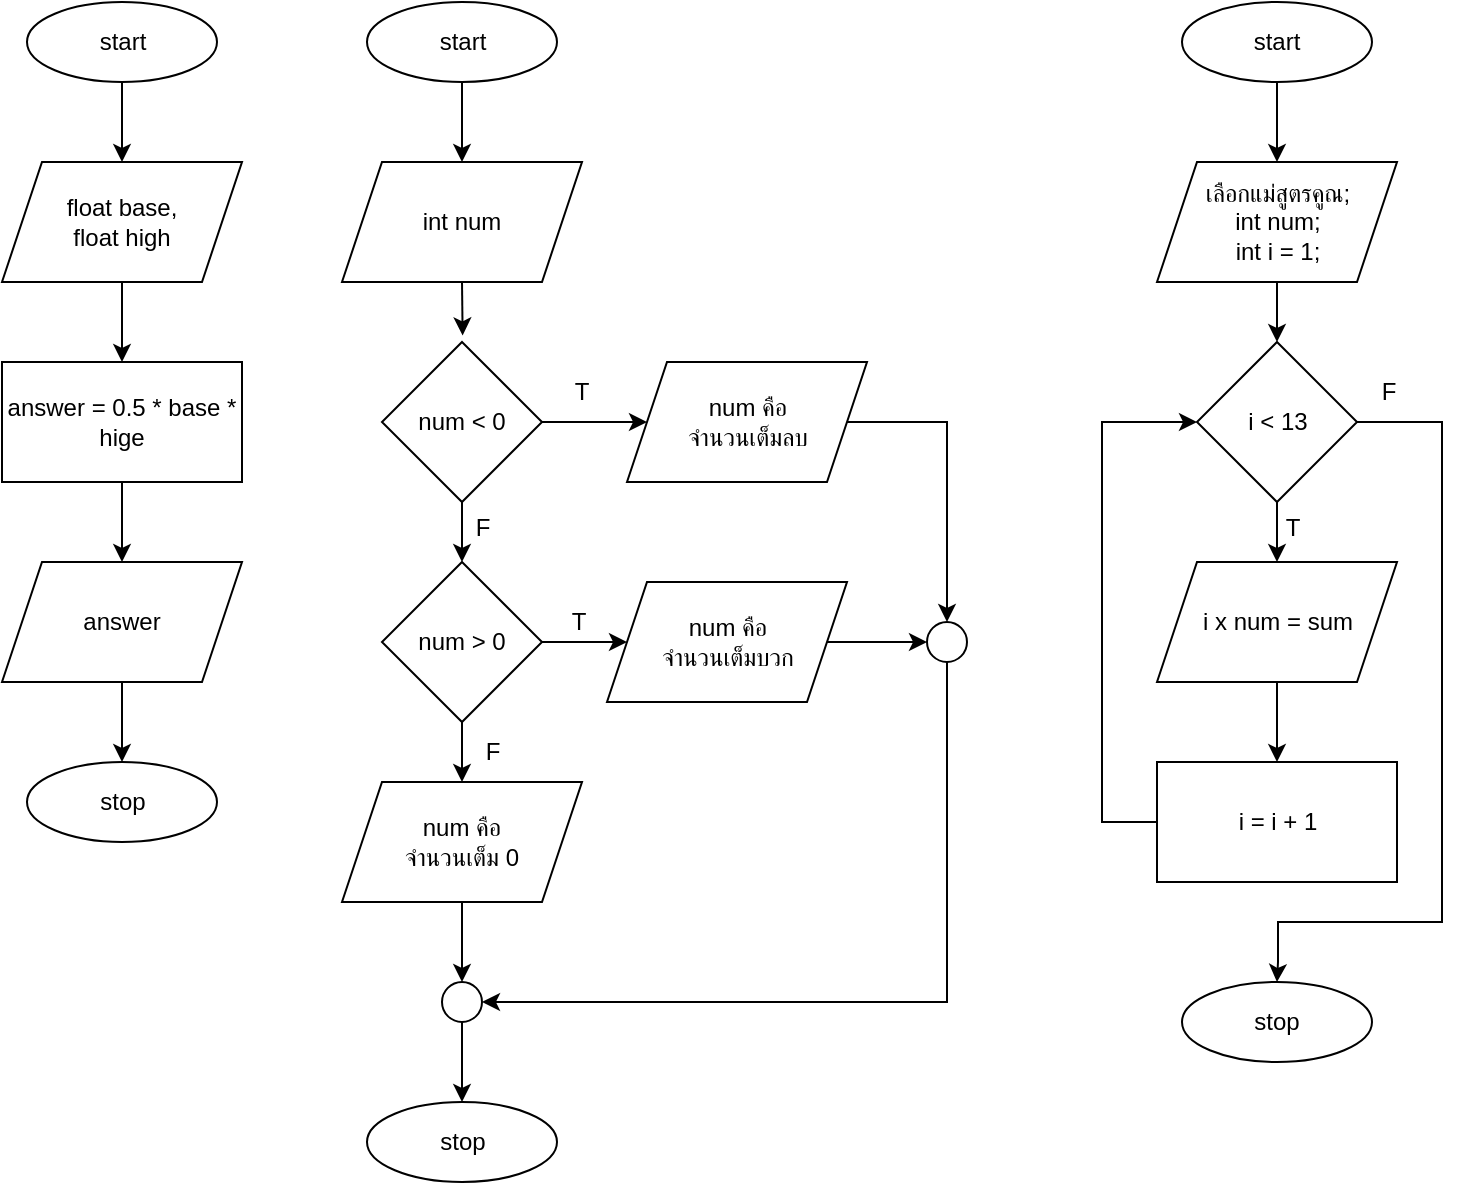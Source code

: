 <mxfile version="22.1.0" type="device">
  <diagram name="หน้า-1" id="H05NsMfcBd1ViYCFaY3M">
    <mxGraphModel dx="988" dy="357" grid="1" gridSize="10" guides="1" tooltips="1" connect="1" arrows="1" fold="1" page="1" pageScale="1" pageWidth="827" pageHeight="1169" math="0" shadow="0">
      <root>
        <mxCell id="0" />
        <mxCell id="1" parent="0" />
        <mxCell id="blQpZIdYp0eUsNj5F8m2-4" style="edgeStyle=orthogonalEdgeStyle;rounded=0;orthogonalLoop=1;jettySize=auto;html=1;exitX=0.5;exitY=1;exitDx=0;exitDy=0;entryX=0.5;entryY=0;entryDx=0;entryDy=0;" edge="1" parent="1" source="blQpZIdYp0eUsNj5F8m2-1" target="blQpZIdYp0eUsNj5F8m2-2">
          <mxGeometry relative="1" as="geometry" />
        </mxCell>
        <mxCell id="blQpZIdYp0eUsNj5F8m2-1" value="start" style="ellipse;whiteSpace=wrap;html=1;" vertex="1" parent="1">
          <mxGeometry x="62.5" y="30" width="95" height="40" as="geometry" />
        </mxCell>
        <mxCell id="blQpZIdYp0eUsNj5F8m2-5" style="edgeStyle=orthogonalEdgeStyle;rounded=0;orthogonalLoop=1;jettySize=auto;html=1;exitX=0.5;exitY=1;exitDx=0;exitDy=0;entryX=0.5;entryY=0;entryDx=0;entryDy=0;" edge="1" parent="1" source="blQpZIdYp0eUsNj5F8m2-2" target="blQpZIdYp0eUsNj5F8m2-3">
          <mxGeometry relative="1" as="geometry" />
        </mxCell>
        <mxCell id="blQpZIdYp0eUsNj5F8m2-2" value="float base,&lt;br&gt;float high" style="shape=parallelogram;perimeter=parallelogramPerimeter;whiteSpace=wrap;html=1;fixedSize=1;" vertex="1" parent="1">
          <mxGeometry x="50" y="110" width="120" height="60" as="geometry" />
        </mxCell>
        <mxCell id="blQpZIdYp0eUsNj5F8m2-7" style="edgeStyle=orthogonalEdgeStyle;rounded=0;orthogonalLoop=1;jettySize=auto;html=1;exitX=0.5;exitY=1;exitDx=0;exitDy=0;entryX=0.5;entryY=0;entryDx=0;entryDy=0;" edge="1" parent="1" source="blQpZIdYp0eUsNj5F8m2-3" target="blQpZIdYp0eUsNj5F8m2-6">
          <mxGeometry relative="1" as="geometry" />
        </mxCell>
        <mxCell id="blQpZIdYp0eUsNj5F8m2-3" value="answer = 0.5 * base * hige" style="rounded=0;whiteSpace=wrap;html=1;" vertex="1" parent="1">
          <mxGeometry x="50" y="210" width="120" height="60" as="geometry" />
        </mxCell>
        <mxCell id="blQpZIdYp0eUsNj5F8m2-10" style="edgeStyle=orthogonalEdgeStyle;rounded=0;orthogonalLoop=1;jettySize=auto;html=1;exitX=0.5;exitY=1;exitDx=0;exitDy=0;entryX=0.5;entryY=0;entryDx=0;entryDy=0;" edge="1" parent="1" source="blQpZIdYp0eUsNj5F8m2-6" target="blQpZIdYp0eUsNj5F8m2-9">
          <mxGeometry relative="1" as="geometry" />
        </mxCell>
        <mxCell id="blQpZIdYp0eUsNj5F8m2-6" value="answer" style="shape=parallelogram;perimeter=parallelogramPerimeter;whiteSpace=wrap;html=1;fixedSize=1;" vertex="1" parent="1">
          <mxGeometry x="50" y="310" width="120" height="60" as="geometry" />
        </mxCell>
        <mxCell id="blQpZIdYp0eUsNj5F8m2-9" value="stop" style="ellipse;whiteSpace=wrap;html=1;" vertex="1" parent="1">
          <mxGeometry x="62.5" y="410" width="95" height="40" as="geometry" />
        </mxCell>
        <mxCell id="blQpZIdYp0eUsNj5F8m2-21" style="edgeStyle=orthogonalEdgeStyle;rounded=0;orthogonalLoop=1;jettySize=auto;html=1;exitX=0.5;exitY=1;exitDx=0;exitDy=0;entryX=0.5;entryY=0;entryDx=0;entryDy=0;" edge="1" parent="1" source="blQpZIdYp0eUsNj5F8m2-11" target="blQpZIdYp0eUsNj5F8m2-12">
          <mxGeometry relative="1" as="geometry" />
        </mxCell>
        <mxCell id="blQpZIdYp0eUsNj5F8m2-11" value="start" style="ellipse;whiteSpace=wrap;html=1;" vertex="1" parent="1">
          <mxGeometry x="232.5" y="30" width="95" height="40" as="geometry" />
        </mxCell>
        <mxCell id="blQpZIdYp0eUsNj5F8m2-12" value="int num" style="shape=parallelogram;perimeter=parallelogramPerimeter;whiteSpace=wrap;html=1;fixedSize=1;" vertex="1" parent="1">
          <mxGeometry x="220" y="110" width="120" height="60" as="geometry" />
        </mxCell>
        <mxCell id="blQpZIdYp0eUsNj5F8m2-23" style="edgeStyle=orthogonalEdgeStyle;rounded=0;orthogonalLoop=1;jettySize=auto;html=1;exitX=0.5;exitY=1;exitDx=0;exitDy=0;entryX=0.5;entryY=0;entryDx=0;entryDy=0;" edge="1" parent="1" source="blQpZIdYp0eUsNj5F8m2-13" target="blQpZIdYp0eUsNj5F8m2-14">
          <mxGeometry relative="1" as="geometry" />
        </mxCell>
        <mxCell id="blQpZIdYp0eUsNj5F8m2-33" style="edgeStyle=orthogonalEdgeStyle;rounded=0;orthogonalLoop=1;jettySize=auto;html=1;exitX=1;exitY=0.5;exitDx=0;exitDy=0;entryX=0;entryY=0.5;entryDx=0;entryDy=0;" edge="1" parent="1" source="blQpZIdYp0eUsNj5F8m2-13" target="blQpZIdYp0eUsNj5F8m2-18">
          <mxGeometry relative="1" as="geometry" />
        </mxCell>
        <mxCell id="blQpZIdYp0eUsNj5F8m2-13" value="num &amp;lt; 0" style="rhombus;whiteSpace=wrap;html=1;" vertex="1" parent="1">
          <mxGeometry x="240" y="200" width="80" height="80" as="geometry" />
        </mxCell>
        <mxCell id="blQpZIdYp0eUsNj5F8m2-24" style="edgeStyle=orthogonalEdgeStyle;rounded=0;orthogonalLoop=1;jettySize=auto;html=1;exitX=0.5;exitY=1;exitDx=0;exitDy=0;entryX=0.5;entryY=0;entryDx=0;entryDy=0;" edge="1" parent="1" source="blQpZIdYp0eUsNj5F8m2-14">
          <mxGeometry relative="1" as="geometry">
            <mxPoint x="280" y="420" as="targetPoint" />
          </mxGeometry>
        </mxCell>
        <mxCell id="blQpZIdYp0eUsNj5F8m2-32" style="edgeStyle=orthogonalEdgeStyle;rounded=0;orthogonalLoop=1;jettySize=auto;html=1;exitX=1;exitY=0.5;exitDx=0;exitDy=0;entryX=0;entryY=0.5;entryDx=0;entryDy=0;" edge="1" parent="1" source="blQpZIdYp0eUsNj5F8m2-14" target="blQpZIdYp0eUsNj5F8m2-19">
          <mxGeometry relative="1" as="geometry" />
        </mxCell>
        <mxCell id="blQpZIdYp0eUsNj5F8m2-14" value="num &amp;gt; 0" style="rhombus;whiteSpace=wrap;html=1;" vertex="1" parent="1">
          <mxGeometry x="240" y="310" width="80" height="80" as="geometry" />
        </mxCell>
        <mxCell id="blQpZIdYp0eUsNj5F8m2-27" style="edgeStyle=orthogonalEdgeStyle;rounded=0;orthogonalLoop=1;jettySize=auto;html=1;exitX=0.5;exitY=1;exitDx=0;exitDy=0;entryX=0.5;entryY=0;entryDx=0;entryDy=0;" edge="1" parent="1" source="blQpZIdYp0eUsNj5F8m2-16" target="blQpZIdYp0eUsNj5F8m2-17">
          <mxGeometry relative="1" as="geometry" />
        </mxCell>
        <mxCell id="blQpZIdYp0eUsNj5F8m2-16" value="" style="ellipse;whiteSpace=wrap;html=1;aspect=fixed;" vertex="1" parent="1">
          <mxGeometry x="270" y="520" width="20" height="20" as="geometry" />
        </mxCell>
        <mxCell id="blQpZIdYp0eUsNj5F8m2-17" value="stop" style="ellipse;whiteSpace=wrap;html=1;" vertex="1" parent="1">
          <mxGeometry x="232.5" y="580" width="95" height="40" as="geometry" />
        </mxCell>
        <mxCell id="blQpZIdYp0eUsNj5F8m2-30" style="edgeStyle=orthogonalEdgeStyle;rounded=0;orthogonalLoop=1;jettySize=auto;html=1;exitX=1;exitY=0.5;exitDx=0;exitDy=0;entryX=0.5;entryY=0;entryDx=0;entryDy=0;" edge="1" parent="1" source="blQpZIdYp0eUsNj5F8m2-18" target="blQpZIdYp0eUsNj5F8m2-29">
          <mxGeometry relative="1" as="geometry" />
        </mxCell>
        <mxCell id="blQpZIdYp0eUsNj5F8m2-18" value="num คือ &lt;br&gt;จำนวนเต็มลบ" style="shape=parallelogram;perimeter=parallelogramPerimeter;whiteSpace=wrap;html=1;fixedSize=1;" vertex="1" parent="1">
          <mxGeometry x="362.5" y="210" width="120" height="60" as="geometry" />
        </mxCell>
        <mxCell id="blQpZIdYp0eUsNj5F8m2-31" style="edgeStyle=orthogonalEdgeStyle;rounded=0;orthogonalLoop=1;jettySize=auto;html=1;exitX=1;exitY=0.5;exitDx=0;exitDy=0;entryX=0;entryY=0.5;entryDx=0;entryDy=0;" edge="1" parent="1" source="blQpZIdYp0eUsNj5F8m2-19" target="blQpZIdYp0eUsNj5F8m2-29">
          <mxGeometry relative="1" as="geometry" />
        </mxCell>
        <mxCell id="blQpZIdYp0eUsNj5F8m2-19" value="num คือ&lt;br&gt;จำนวนเต็มบวก" style="shape=parallelogram;perimeter=parallelogramPerimeter;whiteSpace=wrap;html=1;fixedSize=1;" vertex="1" parent="1">
          <mxGeometry x="352.5" y="320" width="120" height="60" as="geometry" />
        </mxCell>
        <mxCell id="blQpZIdYp0eUsNj5F8m2-26" style="edgeStyle=orthogonalEdgeStyle;rounded=0;orthogonalLoop=1;jettySize=auto;html=1;exitX=0.5;exitY=1;exitDx=0;exitDy=0;entryX=0.5;entryY=0;entryDx=0;entryDy=0;" edge="1" parent="1" source="blQpZIdYp0eUsNj5F8m2-20" target="blQpZIdYp0eUsNj5F8m2-16">
          <mxGeometry relative="1" as="geometry" />
        </mxCell>
        <mxCell id="blQpZIdYp0eUsNj5F8m2-20" value="num คือ&lt;br&gt;จำนวนเต็ม 0" style="shape=parallelogram;perimeter=parallelogramPerimeter;whiteSpace=wrap;html=1;fixedSize=1;" vertex="1" parent="1">
          <mxGeometry x="220" y="420" width="120" height="60" as="geometry" />
        </mxCell>
        <mxCell id="blQpZIdYp0eUsNj5F8m2-22" style="edgeStyle=orthogonalEdgeStyle;rounded=0;orthogonalLoop=1;jettySize=auto;html=1;exitX=0.5;exitY=1;exitDx=0;exitDy=0;entryX=0.504;entryY=-0.041;entryDx=0;entryDy=0;entryPerimeter=0;" edge="1" parent="1" source="blQpZIdYp0eUsNj5F8m2-12" target="blQpZIdYp0eUsNj5F8m2-13">
          <mxGeometry relative="1" as="geometry" />
        </mxCell>
        <mxCell id="blQpZIdYp0eUsNj5F8m2-34" style="edgeStyle=orthogonalEdgeStyle;rounded=0;orthogonalLoop=1;jettySize=auto;html=1;exitX=0.5;exitY=1;exitDx=0;exitDy=0;entryX=1;entryY=0.5;entryDx=0;entryDy=0;" edge="1" parent="1" source="blQpZIdYp0eUsNj5F8m2-29" target="blQpZIdYp0eUsNj5F8m2-16">
          <mxGeometry relative="1" as="geometry" />
        </mxCell>
        <mxCell id="blQpZIdYp0eUsNj5F8m2-29" value="" style="ellipse;whiteSpace=wrap;html=1;aspect=fixed;" vertex="1" parent="1">
          <mxGeometry x="512.5" y="340" width="20" height="20" as="geometry" />
        </mxCell>
        <mxCell id="blQpZIdYp0eUsNj5F8m2-37" style="edgeStyle=orthogonalEdgeStyle;rounded=0;orthogonalLoop=1;jettySize=auto;html=1;exitX=0.5;exitY=1;exitDx=0;exitDy=0;entryX=0.5;entryY=0;entryDx=0;entryDy=0;" edge="1" parent="1" source="blQpZIdYp0eUsNj5F8m2-35" target="blQpZIdYp0eUsNj5F8m2-36">
          <mxGeometry relative="1" as="geometry" />
        </mxCell>
        <mxCell id="blQpZIdYp0eUsNj5F8m2-35" value="start" style="ellipse;whiteSpace=wrap;html=1;" vertex="1" parent="1">
          <mxGeometry x="640" y="30" width="95" height="40" as="geometry" />
        </mxCell>
        <mxCell id="blQpZIdYp0eUsNj5F8m2-39" style="edgeStyle=orthogonalEdgeStyle;rounded=0;orthogonalLoop=1;jettySize=auto;html=1;exitX=0.5;exitY=1;exitDx=0;exitDy=0;entryX=0.5;entryY=0;entryDx=0;entryDy=0;" edge="1" parent="1" source="blQpZIdYp0eUsNj5F8m2-36" target="blQpZIdYp0eUsNj5F8m2-38">
          <mxGeometry relative="1" as="geometry" />
        </mxCell>
        <mxCell id="blQpZIdYp0eUsNj5F8m2-36" value="เลือกแม่สูตรคูณ;&lt;br&gt;int num;&lt;br&gt;int i = 1;" style="shape=parallelogram;perimeter=parallelogramPerimeter;whiteSpace=wrap;html=1;fixedSize=1;" vertex="1" parent="1">
          <mxGeometry x="627.5" y="110" width="120" height="60" as="geometry" />
        </mxCell>
        <mxCell id="blQpZIdYp0eUsNj5F8m2-42" style="edgeStyle=orthogonalEdgeStyle;rounded=0;orthogonalLoop=1;jettySize=auto;html=1;exitX=0.5;exitY=1;exitDx=0;exitDy=0;entryX=0.5;entryY=0;entryDx=0;entryDy=0;" edge="1" parent="1" source="blQpZIdYp0eUsNj5F8m2-38">
          <mxGeometry relative="1" as="geometry">
            <mxPoint x="687.5" y="310.0" as="targetPoint" />
          </mxGeometry>
        </mxCell>
        <mxCell id="blQpZIdYp0eUsNj5F8m2-49" style="edgeStyle=orthogonalEdgeStyle;rounded=0;orthogonalLoop=1;jettySize=auto;html=1;exitX=1;exitY=0.5;exitDx=0;exitDy=0;entryX=0.5;entryY=0;entryDx=0;entryDy=0;" edge="1" parent="1" source="blQpZIdYp0eUsNj5F8m2-38" target="blQpZIdYp0eUsNj5F8m2-48">
          <mxGeometry relative="1" as="geometry">
            <Array as="points">
              <mxPoint x="770" y="240" />
              <mxPoint x="770" y="490" />
              <mxPoint x="688" y="490" />
              <mxPoint x="688" y="510" />
            </Array>
          </mxGeometry>
        </mxCell>
        <mxCell id="blQpZIdYp0eUsNj5F8m2-38" value="i &amp;lt; 13" style="rhombus;whiteSpace=wrap;html=1;" vertex="1" parent="1">
          <mxGeometry x="647.5" y="200" width="80" height="80" as="geometry" />
        </mxCell>
        <mxCell id="blQpZIdYp0eUsNj5F8m2-46" style="edgeStyle=orthogonalEdgeStyle;rounded=0;orthogonalLoop=1;jettySize=auto;html=1;exitX=0.5;exitY=1;exitDx=0;exitDy=0;entryX=0.5;entryY=0;entryDx=0;entryDy=0;" edge="1" parent="1" source="blQpZIdYp0eUsNj5F8m2-43" target="blQpZIdYp0eUsNj5F8m2-44">
          <mxGeometry relative="1" as="geometry" />
        </mxCell>
        <mxCell id="blQpZIdYp0eUsNj5F8m2-43" value="i x num = sum" style="shape=parallelogram;perimeter=parallelogramPerimeter;whiteSpace=wrap;html=1;fixedSize=1;" vertex="1" parent="1">
          <mxGeometry x="627.5" y="310" width="120" height="60" as="geometry" />
        </mxCell>
        <mxCell id="blQpZIdYp0eUsNj5F8m2-47" style="edgeStyle=orthogonalEdgeStyle;rounded=0;orthogonalLoop=1;jettySize=auto;html=1;exitX=0;exitY=0.5;exitDx=0;exitDy=0;entryX=0;entryY=0.5;entryDx=0;entryDy=0;" edge="1" parent="1" source="blQpZIdYp0eUsNj5F8m2-44" target="blQpZIdYp0eUsNj5F8m2-38">
          <mxGeometry relative="1" as="geometry">
            <Array as="points">
              <mxPoint x="600" y="440" />
              <mxPoint x="600" y="240" />
            </Array>
          </mxGeometry>
        </mxCell>
        <mxCell id="blQpZIdYp0eUsNj5F8m2-44" value="i = i + 1" style="rounded=0;whiteSpace=wrap;html=1;" vertex="1" parent="1">
          <mxGeometry x="627.5" y="410" width="120" height="60" as="geometry" />
        </mxCell>
        <mxCell id="blQpZIdYp0eUsNj5F8m2-48" value="stop" style="ellipse;whiteSpace=wrap;html=1;" vertex="1" parent="1">
          <mxGeometry x="640" y="520" width="95" height="40" as="geometry" />
        </mxCell>
        <mxCell id="blQpZIdYp0eUsNj5F8m2-50" value="T" style="text;html=1;strokeColor=none;fillColor=none;align=center;verticalAlign=middle;whiteSpace=wrap;rounded=0;" vertex="1" parent="1">
          <mxGeometry x="310" y="210" width="60" height="30" as="geometry" />
        </mxCell>
        <mxCell id="blQpZIdYp0eUsNj5F8m2-51" value="F" style="text;html=1;align=center;verticalAlign=middle;resizable=0;points=[];autosize=1;strokeColor=none;fillColor=none;" vertex="1" parent="1">
          <mxGeometry x="275" y="278" width="30" height="30" as="geometry" />
        </mxCell>
        <mxCell id="blQpZIdYp0eUsNj5F8m2-52" value="T" style="text;html=1;align=center;verticalAlign=middle;resizable=0;points=[];autosize=1;strokeColor=none;fillColor=none;" vertex="1" parent="1">
          <mxGeometry x="322.5" y="325" width="30" height="30" as="geometry" />
        </mxCell>
        <mxCell id="blQpZIdYp0eUsNj5F8m2-53" value="F" style="text;html=1;align=center;verticalAlign=middle;resizable=0;points=[];autosize=1;strokeColor=none;fillColor=none;" vertex="1" parent="1">
          <mxGeometry x="280" y="390" width="30" height="30" as="geometry" />
        </mxCell>
        <mxCell id="blQpZIdYp0eUsNj5F8m2-54" value="T" style="text;html=1;align=center;verticalAlign=middle;resizable=0;points=[];autosize=1;strokeColor=none;fillColor=none;" vertex="1" parent="1">
          <mxGeometry x="680" y="278" width="30" height="30" as="geometry" />
        </mxCell>
        <mxCell id="blQpZIdYp0eUsNj5F8m2-55" value="F" style="text;html=1;align=center;verticalAlign=middle;resizable=0;points=[];autosize=1;strokeColor=none;fillColor=none;" vertex="1" parent="1">
          <mxGeometry x="727.5" y="210" width="30" height="30" as="geometry" />
        </mxCell>
      </root>
    </mxGraphModel>
  </diagram>
</mxfile>
